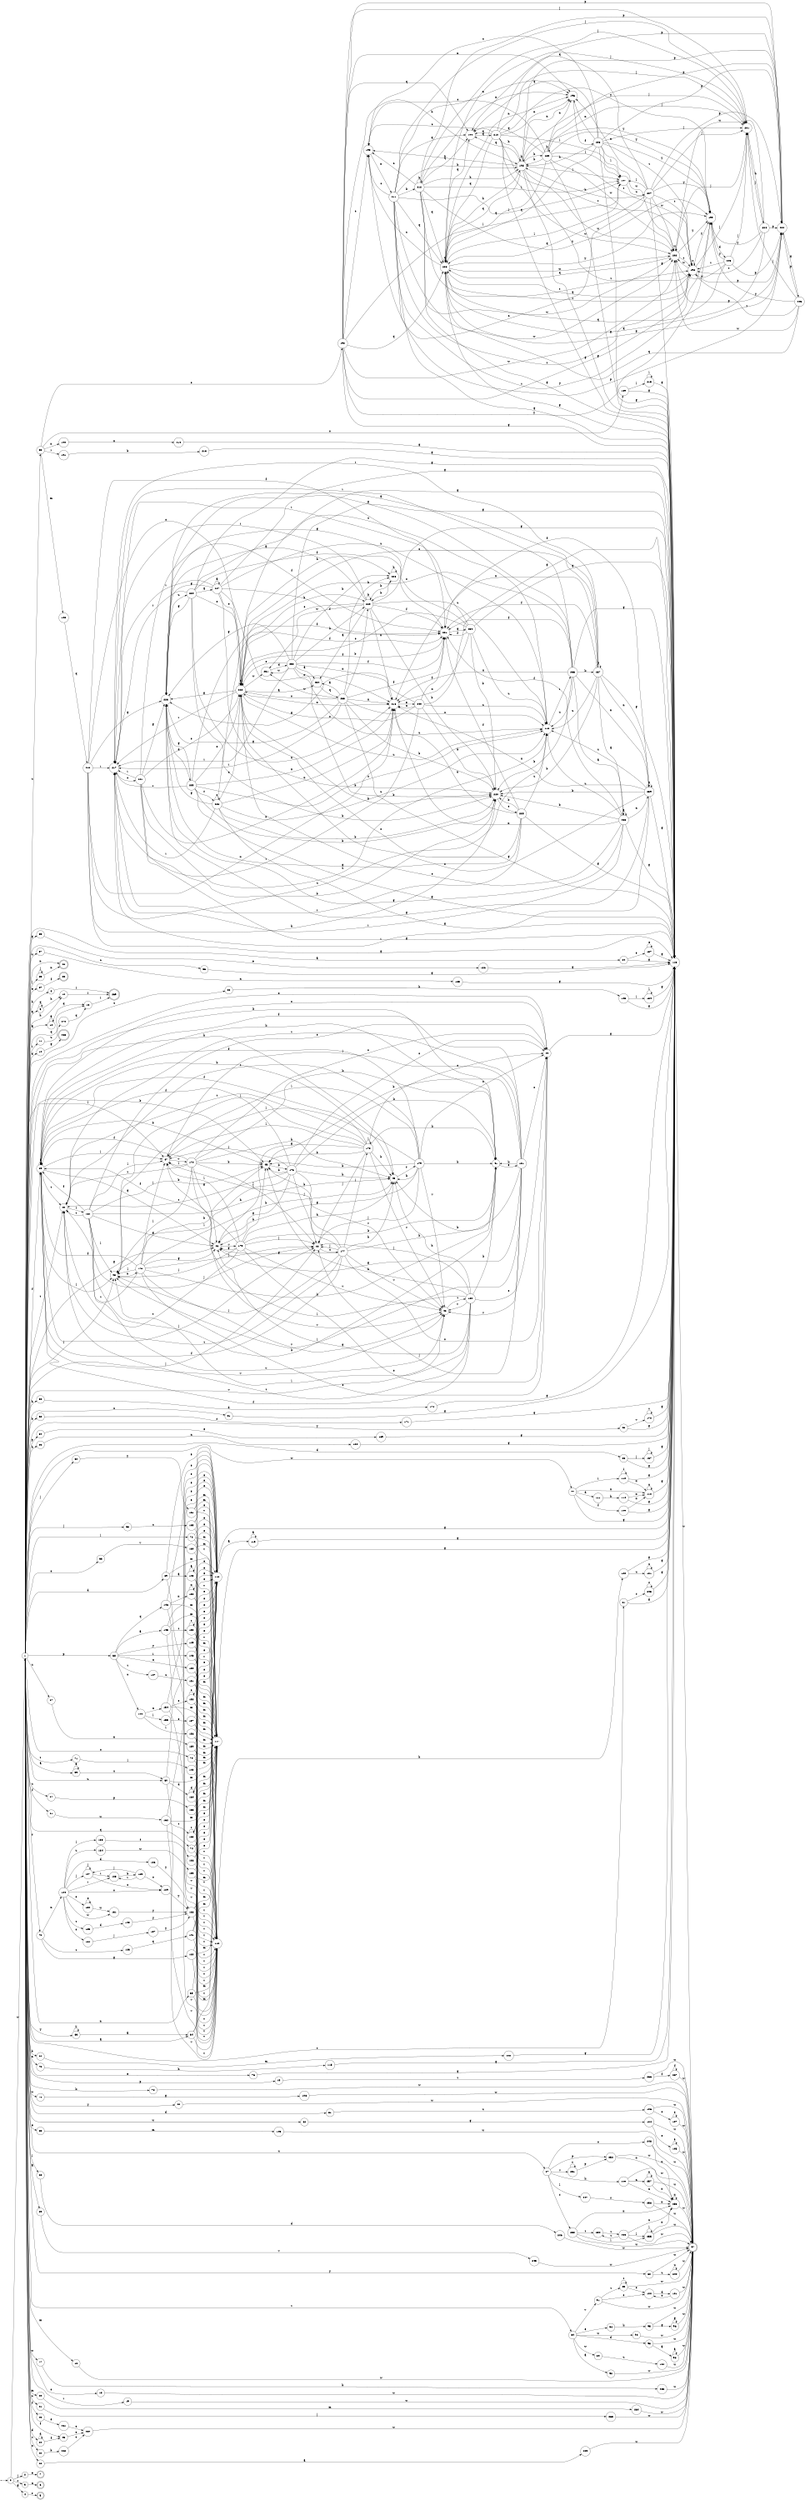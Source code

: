digraph finite_state_machine {
rankdir=LR;
size="20,20";
node [shape = point]; "dummy0"
node [shape = circle]; "0";
"dummy0" -> "0";
node [shape = circle]; "1";
node [shape = circle]; "2";
node [shape = circle]; "3";
node [shape = circle]; "4";
node [shape = doublecircle]; "5";node [shape = doublecircle]; "6";node [shape = doublecircle]; "7";node [shape = circle]; "8";
node [shape = circle]; "9";
node [shape = circle]; "10";
node [shape = circle]; "11";
node [shape = circle]; "12";
node [shape = circle]; "13";
node [shape = circle]; "14";
node [shape = circle]; "15";
node [shape = circle]; "16";
node [shape = circle]; "17";
node [shape = circle]; "18";
node [shape = circle]; "19";
node [shape = circle]; "20";
node [shape = circle]; "21";
node [shape = circle]; "22";
node [shape = circle]; "23";
node [shape = circle]; "24";
node [shape = circle]; "25";
node [shape = circle]; "26";
node [shape = circle]; "27";
node [shape = circle]; "28";
node [shape = circle]; "29";
node [shape = circle]; "30";
node [shape = circle]; "31";
node [shape = circle]; "32";
node [shape = circle]; "33";
node [shape = circle]; "34";
node [shape = circle]; "35";
node [shape = circle]; "36";
node [shape = circle]; "37";
node [shape = circle]; "38";
node [shape = circle]; "39";
node [shape = circle]; "40";
node [shape = circle]; "41";
node [shape = circle]; "42";
node [shape = circle]; "43";
node [shape = circle]; "44";
node [shape = circle]; "45";
node [shape = circle]; "46";
node [shape = circle]; "47";
node [shape = circle]; "48";
node [shape = circle]; "49";
node [shape = circle]; "50";
node [shape = circle]; "51";
node [shape = circle]; "52";
node [shape = circle]; "53";
node [shape = circle]; "54";
node [shape = circle]; "55";
node [shape = circle]; "56";
node [shape = circle]; "57";
node [shape = circle]; "58";
node [shape = circle]; "59";
node [shape = circle]; "60";
node [shape = circle]; "61";
node [shape = circle]; "62";
node [shape = circle]; "63";
node [shape = circle]; "64";
node [shape = circle]; "65";
node [shape = circle]; "66";
node [shape = circle]; "67";
node [shape = circle]; "68";
node [shape = circle]; "69";
node [shape = circle]; "70";
node [shape = circle]; "71";
node [shape = circle]; "72";
node [shape = circle]; "73";
node [shape = circle]; "74";
node [shape = circle]; "75";
node [shape = circle]; "76";
node [shape = circle]; "77";
node [shape = circle]; "78";
node [shape = circle]; "79";
node [shape = circle]; "80";
node [shape = circle]; "81";
node [shape = circle]; "82";
node [shape = circle]; "83";
node [shape = circle]; "84";
node [shape = circle]; "85";
node [shape = doublecircle]; "86";node [shape = circle]; "87";
node [shape = doublecircle]; "88";node [shape = circle]; "89";
node [shape = circle]; "90";
node [shape = circle]; "91";
node [shape = circle]; "92";
node [shape = circle]; "93";
node [shape = circle]; "94";
node [shape = circle]; "95";
node [shape = circle]; "96";
node [shape = doublecircle]; "97";node [shape = circle]; "98";
node [shape = circle]; "99";
node [shape = circle]; "100";
node [shape = circle]; "101";
node [shape = circle]; "102";
node [shape = circle]; "103";
node [shape = circle]; "104";
node [shape = circle]; "105";
node [shape = circle]; "106";
node [shape = circle]; "107";
node [shape = circle]; "108";
node [shape = circle]; "109";
node [shape = circle]; "110";
node [shape = circle]; "111";
node [shape = circle]; "112";
node [shape = circle]; "113";
node [shape = circle]; "114";
node [shape = circle]; "115";
node [shape = circle]; "116";
node [shape = circle]; "117";
node [shape = circle]; "118";
node [shape = circle]; "119";
node [shape = circle]; "120";
node [shape = circle]; "121";
node [shape = circle]; "122";
node [shape = circle]; "123";
node [shape = circle]; "124";
node [shape = circle]; "125";
node [shape = circle]; "126";
node [shape = circle]; "127";
node [shape = circle]; "128";
node [shape = circle]; "129";
node [shape = circle]; "130";
node [shape = circle]; "131";
node [shape = circle]; "132";
node [shape = circle]; "133";
node [shape = circle]; "134";
node [shape = circle]; "135";
node [shape = circle]; "136";
node [shape = circle]; "137";
node [shape = circle]; "138";
node [shape = circle]; "139";
node [shape = circle]; "140";
node [shape = circle]; "141";
node [shape = circle]; "142";
node [shape = circle]; "143";
node [shape = circle]; "144";
node [shape = circle]; "145";
node [shape = circle]; "146";
node [shape = circle]; "147";
node [shape = circle]; "148";
node [shape = circle]; "149";
node [shape = circle]; "150";
node [shape = circle]; "151";
node [shape = circle]; "152";
node [shape = circle]; "153";
node [shape = circle]; "154";
node [shape = circle]; "155";
node [shape = circle]; "156";
node [shape = circle]; "157";
node [shape = circle]; "158";
node [shape = circle]; "159";
node [shape = circle]; "160";
node [shape = circle]; "161";
node [shape = circle]; "162";
node [shape = circle]; "163";
node [shape = circle]; "164";
node [shape = circle]; "165";
node [shape = circle]; "166";
node [shape = circle]; "167";
node [shape = circle]; "168";
node [shape = circle]; "169";
node [shape = circle]; "170";
node [shape = circle]; "171";
node [shape = circle]; "172";
node [shape = circle]; "173";
node [shape = circle]; "174";
node [shape = circle]; "175";
node [shape = circle]; "176";
node [shape = circle]; "177";
node [shape = circle]; "178";
node [shape = circle]; "179";
node [shape = circle]; "180";
node [shape = circle]; "181";
node [shape = circle]; "182";
node [shape = circle]; "183";
node [shape = circle]; "184";
node [shape = circle]; "185";
node [shape = circle]; "186";
node [shape = circle]; "187";
node [shape = circle]; "188";
node [shape = circle]; "189";
node [shape = circle]; "190";
node [shape = circle]; "191";
node [shape = circle]; "192";
node [shape = circle]; "193";
node [shape = circle]; "194";
node [shape = circle]; "195";
node [shape = circle]; "196";
node [shape = circle]; "197";
node [shape = circle]; "198";
node [shape = circle]; "199";
node [shape = circle]; "200";
node [shape = circle]; "201";
node [shape = circle]; "202";
node [shape = circle]; "203";
node [shape = circle]; "204";
node [shape = circle]; "205";
node [shape = circle]; "206";
node [shape = circle]; "207";
node [shape = circle]; "208";
node [shape = circle]; "209";
node [shape = circle]; "210";
node [shape = circle]; "211";
node [shape = circle]; "212";
node [shape = circle]; "213";
node [shape = circle]; "214";
node [shape = circle]; "215";
node [shape = circle]; "216";
node [shape = circle]; "217";
node [shape = circle]; "218";
node [shape = circle]; "219";
node [shape = circle]; "220";
node [shape = circle]; "221";
node [shape = circle]; "222";
node [shape = circle]; "223";
node [shape = circle]; "224";
node [shape = circle]; "225";
node [shape = circle]; "226";
node [shape = circle]; "227";
node [shape = circle]; "228";
node [shape = circle]; "229";
node [shape = circle]; "230";
node [shape = circle]; "231";
node [shape = circle]; "232";
node [shape = circle]; "233";
node [shape = circle]; "234";
node [shape = circle]; "235";
node [shape = circle]; "236";
node [shape = circle]; "237";
node [shape = circle]; "238";
node [shape = circle]; "239";
node [shape = circle]; "240";
node [shape = circle]; "241";
node [shape = circle]; "242";
node [shape = circle]; "243";
node [shape = circle]; "244";
node [shape = circle]; "245";
node [shape = circle]; "246";
node [shape = circle]; "247";
node [shape = circle]; "248";
node [shape = circle]; "249";
node [shape = circle]; "250";
node [shape = circle]; "251";
node [shape = circle]; "252";
node [shape = circle]; "253";
node [shape = circle]; "254";
node [shape = circle]; "255";
node [shape = circle]; "256";
node [shape = circle]; "257";
node [shape = circle]; "258";
node [shape = circle]; "259";
node [shape = circle]; "260";
node [shape = circle]; "261";
node [shape = circle]; "262";
node [shape = circle]; "263";
node [shape = circle]; "264";
node [shape = circle]; "265";
node [shape = circle]; "266";
node [shape = circle]; "267";
node [shape = doublecircle]; "268";node [shape = doublecircle]; "269";node [shape = circle]; "270";
"0" -> "1" [label = "w"];
 "0" -> "2" [label = "j"];
 "0" -> "3" [label = "t"];
 "0" -> "4" [label = "g"];
 "4" -> "5" [label = "s"];
 "3" -> "6" [label = "x"];
 "2" -> "7" [label = "e"];
 "1" -> "50" [label = "h"];
 "1" -> "55" [label = "h"];
 "1" -> "8" [label = "h"];
 "1" -> "10" [label = "h"];
 "1" -> "43" [label = "h"];
 "1" -> "9" [label = "q"];
 "1" -> "74" [label = "q"];
 "1" -> "13" [label = "q"];
 "1" -> "11" [label = "i"];
 "1" -> "64" [label = "a"];
 "1" -> "34" [label = "a"];
 "1" -> "59" [label = "a"];
 "1" -> "12" [label = "a"];
 "1" -> "29" [label = "a"];
 "1" -> "81" [label = "d"];
 "1" -> "69" [label = "d"];
 "1" -> "24" [label = "d"];
 "1" -> "56" [label = "d"];
 "1" -> "14" [label = "d"];
 "1" -> "68" [label = "p"];
 "1" -> "54" [label = "p"];
 "1" -> "15" [label = "p"];
 "1" -> "16" [label = "m"];
 "1" -> "20" [label = "m"];
 "1" -> "17" [label = "w"];
 "1" -> "82" [label = "w"];
 "1" -> "37" [label = "w"];
 "1" -> "77" [label = "w"];
 "1" -> "79" [label = "w"];
 "1" -> "49" [label = "o"];
 "1" -> "66" [label = "o"];
 "1" -> "18" [label = "o"];
 "1" -> "70" [label = "o"];
 "1" -> "26" [label = "o"];
 "1" -> "19" [label = "r"];
 "1" -> "33" [label = "u"];
 "1" -> "67" [label = "u"];
 "1" -> "51" [label = "u"];
 "1" -> "21" [label = "u"];
 "1" -> "57" [label = "u"];
 "1" -> "27" [label = "u"];
 "1" -> "60" [label = "u"];
 "1" -> "84" [label = "t"];
 "1" -> "22" [label = "t"];
 "1" -> "71" [label = "t"];
 "1" -> "40" [label = "t"];
 "1" -> "31" [label = "t"];
 "1" -> "25" [label = "f"];
 "1" -> "61" [label = "f"];
 "1" -> "39" [label = "f"];
 "1" -> "23" [label = "f"];
 "1" -> "48" [label = "l"];
 "1" -> "72" [label = "l"];
 "1" -> "28" [label = "l"];
 "1" -> "47" [label = "l"];
 "1" -> "80" [label = "y"];
 "1" -> "53" [label = "y"];
 "1" -> "30" [label = "y"];
 "1" -> "63" [label = "y"];
 "1" -> "32" [label = "b"];
 "1" -> "52" [label = "b"];
 "1" -> "45" [label = "b"];
 "1" -> "35" [label = "g"];
 "1" -> "46" [label = "g"];
 "1" -> "36" [label = "c"];
 "1" -> "38" [label = "c"];
 "1" -> "41" [label = "k"];
 "1" -> "78" [label = "k"];
 "1" -> "42" [label = "v"];
 "1" -> "58" [label = "j"];
 "1" -> "44" [label = "j"];
 "1" -> "85" [label = "j"];
 "1" -> "62" [label = "j"];
 "1" -> "65" [label = "n"];
 "1" -> "75" [label = "n"];
 "1" -> "86" [label = "n"];
 "1" -> "73" [label = "s"];
 "1" -> "83" [label = "e"];
 "1" -> "76" [label = "e"];
 "1" -> "87" [label = "e"];
 "87" -> "88" [label = "f"];
 "85" -> "85" [label = "j"];
 "85" -> "86" [label = "n"];
 "84" -> "89" [label = "w"];
 "84" -> "92" [label = "w"];
 "84" -> "90" [label = "a"];
 "84" -> "91" [label = "v"];
 "84" -> "93" [label = "d"];
 "84" -> "94" [label = "e"];
 "94" -> "95" [label = "k"];
 "95" -> "96" [label = "g"];
 "95" -> "97" [label = "w"];
 "96" -> "96" [label = "g"];
 "96" -> "97" [label = "w"];
 "93" -> "98" [label = "a"];
 "93" -> "97" [label = "w"];
 "98" -> "98" [label = "a"];
 "98" -> "97" [label = "w"];
 "92" -> "97" [label = "w"];
 "91" -> "99" [label = "t"];
 "91" -> "100" [label = "o"];
 "91" -> "97" [label = "w"];
 "100" -> "101" [label = "d"];
 "101" -> "100" [label = "o"];
 "101" -> "97" [label = "w"];
 "99" -> "99" [label = "t"];
 "99" -> "100" [label = "o"];
 "99" -> "97" [label = "w"];
 "90" -> "97" [label = "w"];
 "89" -> "102" [label = "u"];
 "102" -> "97" [label = "w"];
 "83" -> "103" [label = "m"];
 "103" -> "97" [label = "w"];
 "82" -> "104" [label = "g"];
 "104" -> "105" [label = "e"];
 "104" -> "97" [label = "w"];
 "105" -> "105" [label = "e"];
 "105" -> "97" [label = "w"];
 "81" -> "106" [label = "u"];
 "106" -> "107" [label = "o"];
 "106" -> "97" [label = "w"];
 "107" -> "107" [label = "o"];
 "107" -> "97" [label = "w"];
 "80" -> "97" [label = "w"];
 "79" -> "108" [label = "g"];
 "108" -> "97" [label = "w"];
 "78" -> "97" [label = "w"];
 "77" -> "109" [label = "f"];
 "77" -> "110" [label = "i"];
 "77" -> "111" [label = "d"];
 "77" -> "112" [label = "x"];
 "77" -> "113" [label = "g"];
 "113" -> "97" [label = "w"];
 "112" -> "112" [label = "x"];
 "112" -> "113" [label = "g"];
 "111" -> "114" [label = "h"];
 "114" -> "112" [label = "x"];
 "114" -> "113" [label = "g"];
 "110" -> "110" [label = "i"];
 "110" -> "112" [label = "x"];
 "110" -> "113" [label = "g"];
 "109" -> "112" [label = "x"];
 "109" -> "113" [label = "g"];
 "76" -> "113" [label = "g"];
 "75" -> "115" [label = "h"];
 "115" -> "113" [label = "g"];
 "74" -> "116" [label = "v"];
 "74" -> "117" [label = "m"];
 "74" -> "118" [label = "e"];
 "118" -> "119" [label = "a"];
 "118" -> "113" [label = "g"];
 "119" -> "119" [label = "a"];
 "119" -> "113" [label = "g"];
 "117" -> "113" [label = "g"];
 "116" -> "120" [label = "h"];
 "120" -> "121" [label = "u"];
 "120" -> "113" [label = "g"];
 "121" -> "121" [label = "u"];
 "121" -> "113" [label = "g"];
 "73" -> "122" [label = "g"];
 "73" -> "123" [label = "t"];
 "73" -> "124" [label = "n"];
 "124" -> "125" [label = "t"];
 "124" -> "126" [label = "d"];
 "124" -> "127" [label = "j"];
 "124" -> "128" [label = "r"];
 "124" -> "129" [label = "o"];
 "124" -> "130" [label = "o"];
 "124" -> "132" [label = "o"];
 "124" -> "131" [label = "w"];
 "124" -> "133" [label = "l"];
 "124" -> "134" [label = "u"];
 "134" -> "135" [label = "w"];
 "135" -> "116" [label = "v"];
 "135" -> "117" [label = "m"];
 "135" -> "118" [label = "e"];
 "133" -> "136" [label = "s"];
 "136" -> "116" [label = "v"];
 "136" -> "117" [label = "m"];
 "136" -> "118" [label = "e"];
 "132" -> "137" [label = "j"];
 "137" -> "138" [label = "y"];
 "138" -> "116" [label = "v"];
 "138" -> "117" [label = "m"];
 "138" -> "118" [label = "e"];
 "131" -> "138" [label = "y"];
 "130" -> "130" [label = "o"];
 "130" -> "131" [label = "w"];
 "129" -> "138" [label = "y"];
 "128" -> "139" [label = "b"];
 "139" -> "128" [label = "r"];
 "139" -> "127" [label = "j"];
 "139" -> "129" [label = "o"];
 "127" -> "127" [label = "j"];
 "127" -> "128" [label = "r"];
 "127" -> "129" [label = "o"];
 "126" -> "138" [label = "y"];
 "125" -> "140" [label = "d"];
 "140" -> "138" [label = "y"];
 "123" -> "141" [label = "q"];
 "141" -> "116" [label = "v"];
 "141" -> "117" [label = "m"];
 "141" -> "118" [label = "e"];
 "122" -> "116" [label = "v"];
 "122" -> "117" [label = "m"];
 "122" -> "118" [label = "e"];
 "72" -> "116" [label = "v"];
 "72" -> "117" [label = "m"];
 "72" -> "118" [label = "e"];
 "71" -> "142" [label = "l"];
 "142" -> "116" [label = "v"];
 "142" -> "117" [label = "m"];
 "142" -> "118" [label = "e"];
 "70" -> "116" [label = "v"];
 "70" -> "117" [label = "m"];
 "70" -> "118" [label = "e"];
 "69" -> "143" [label = "a"];
 "69" -> "116" [label = "v"];
 "69" -> "117" [label = "m"];
 "69" -> "118" [label = "e"];
 "143" -> "143" [label = "a"];
 "143" -> "116" [label = "v"];
 "143" -> "117" [label = "m"];
 "143" -> "118" [label = "e"];
 "68" -> "144" [label = "c"];
 "68" -> "145" [label = "a"];
 "68" -> "146" [label = "q"];
 "68" -> "147" [label = "t"];
 "68" -> "148" [label = "i"];
 "68" -> "149" [label = "y"];
 "68" -> "150" [label = "x"];
 "150" -> "116" [label = "v"];
 "150" -> "117" [label = "m"];
 "150" -> "118" [label = "e"];
 "149" -> "116" [label = "v"];
 "149" -> "117" [label = "m"];
 "149" -> "118" [label = "e"];
 "148" -> "116" [label = "v"];
 "148" -> "117" [label = "m"];
 "148" -> "118" [label = "e"];
 "147" -> "151" [label = "c"];
 "151" -> "116" [label = "v"];
 "151" -> "117" [label = "m"];
 "151" -> "118" [label = "e"];
 "146" -> "152" [label = "x"];
 "146" -> "116" [label = "v"];
 "146" -> "117" [label = "m"];
 "146" -> "118" [label = "e"];
 "152" -> "152" [label = "x"];
 "152" -> "116" [label = "v"];
 "152" -> "117" [label = "m"];
 "152" -> "118" [label = "e"];
 "145" -> "153" [label = "t"];
 "145" -> "116" [label = "v"];
 "145" -> "117" [label = "m"];
 "145" -> "118" [label = "e"];
 "153" -> "153" [label = "t"];
 "153" -> "116" [label = "v"];
 "153" -> "117" [label = "m"];
 "153" -> "118" [label = "e"];
 "144" -> "154" [label = "x"];
 "144" -> "155" [label = "l"];
 "144" -> "156" [label = "i"];
 "156" -> "116" [label = "v"];
 "156" -> "117" [label = "m"];
 "156" -> "118" [label = "e"];
 "155" -> "157" [label = "o"];
 "157" -> "116" [label = "v"];
 "157" -> "117" [label = "m"];
 "157" -> "118" [label = "e"];
 "154" -> "158" [label = "o"];
 "154" -> "116" [label = "v"];
 "154" -> "117" [label = "m"];
 "154" -> "118" [label = "e"];
 "158" -> "158" [label = "o"];
 "158" -> "116" [label = "v"];
 "158" -> "117" [label = "m"];
 "158" -> "118" [label = "e"];
 "67" -> "159" [label = "n"];
 "159" -> "116" [label = "v"];
 "159" -> "117" [label = "m"];
 "159" -> "118" [label = "e"];
 "66" -> "160" [label = "v"];
 "160" -> "116" [label = "v"];
 "160" -> "117" [label = "m"];
 "160" -> "118" [label = "e"];
 "65" -> "116" [label = "v"];
 "65" -> "117" [label = "m"];
 "65" -> "118" [label = "e"];
 "64" -> "116" [label = "v"];
 "64" -> "117" [label = "m"];
 "64" -> "118" [label = "e"];
 "63" -> "63" [label = "y"];
 "63" -> "64" [label = "a"];
 "62" -> "161" [label = "y"];
 "161" -> "116" [label = "v"];
 "161" -> "117" [label = "m"];
 "161" -> "118" [label = "e"];
 "61" -> "162" [label = "w"];
 "162" -> "163" [label = "t"];
 "162" -> "116" [label = "v"];
 "162" -> "117" [label = "m"];
 "162" -> "118" [label = "e"];
 "163" -> "163" [label = "t"];
 "163" -> "116" [label = "v"];
 "163" -> "117" [label = "m"];
 "163" -> "118" [label = "e"];
 "60" -> "164" [label = "d"];
 "60" -> "116" [label = "v"];
 "60" -> "117" [label = "m"];
 "60" -> "118" [label = "e"];
 "164" -> "164" [label = "d"];
 "164" -> "116" [label = "v"];
 "164" -> "117" [label = "m"];
 "164" -> "118" [label = "e"];
 "59" -> "59" [label = "a"];
 "59" -> "60" [label = "u"];
 "58" -> "165" [label = "c"];
 "165" -> "116" [label = "v"];
 "165" -> "117" [label = "m"];
 "165" -> "118" [label = "e"];
 "57" -> "166" [label = "p"];
 "166" -> "116" [label = "v"];
 "166" -> "117" [label = "m"];
 "166" -> "118" [label = "e"];
 "56" -> "167" [label = "j"];
 "56" -> "113" [label = "g"];
 "167" -> "167" [label = "j"];
 "167" -> "113" [label = "g"];
 "55" -> "168" [label = "n"];
 "168" -> "113" [label = "g"];
 "54" -> "169" [label = "e"];
 "169" -> "113" [label = "g"];
 "53" -> "170" [label = "v"];
 "53" -> "113" [label = "g"];
 "170" -> "170" [label = "v"];
 "170" -> "113" [label = "g"];
 "52" -> "171" [label = "s"];
 "171" -> "113" [label = "g"];
 "51" -> "113" [label = "g"];
 "50" -> "172" [label = "d"];
 "172" -> "113" [label = "g"];
 "49" -> "113" [label = "g"];
 "48" -> "173" [label = "x"];
 "173" -> "48" [label = "l"];
 "173" -> "47" [label = "l"];
 "173" -> "39" [label = "f"];
 "173" -> "40" [label = "t"];
 "173" -> "41" [label = "k"];
 "173" -> "42" [label = "v"];
 "173" -> "43" [label = "h"];
 "173" -> "44" [label = "j"];
 "173" -> "45" [label = "b"];
 "173" -> "46" [label = "g"];
 "173" -> "49" [label = "o"];
 "47" -> "174" [label = "v"];
 "174" -> "48" [label = "l"];
 "174" -> "47" [label = "l"];
 "174" -> "39" [label = "f"];
 "174" -> "40" [label = "t"];
 "174" -> "41" [label = "k"];
 "174" -> "42" [label = "v"];
 "174" -> "43" [label = "h"];
 "174" -> "44" [label = "j"];
 "174" -> "45" [label = "b"];
 "174" -> "46" [label = "g"];
 "174" -> "49" [label = "o"];
 "46" -> "175" [label = "v"];
 "175" -> "46" [label = "g"];
 "175" -> "39" [label = "f"];
 "175" -> "40" [label = "t"];
 "175" -> "41" [label = "k"];
 "175" -> "42" [label = "v"];
 "175" -> "43" [label = "h"];
 "175" -> "44" [label = "j"];
 "175" -> "45" [label = "b"];
 "175" -> "48" [label = "l"];
 "175" -> "47" [label = "l"];
 "175" -> "49" [label = "o"];
 "45" -> "176" [label = "b"];
 "176" -> "45" [label = "b"];
 "176" -> "39" [label = "f"];
 "176" -> "40" [label = "t"];
 "176" -> "41" [label = "k"];
 "176" -> "42" [label = "v"];
 "176" -> "43" [label = "h"];
 "176" -> "44" [label = "j"];
 "176" -> "46" [label = "g"];
 "176" -> "48" [label = "l"];
 "176" -> "47" [label = "l"];
 "176" -> "49" [label = "o"];
 "44" -> "177" [label = "u"];
 "177" -> "44" [label = "j"];
 "177" -> "48" [label = "l"];
 "177" -> "178" [label = "l"];
 "177" -> "47" [label = "l"];
 "177" -> "39" [label = "f"];
 "177" -> "40" [label = "t"];
 "177" -> "41" [label = "k"];
 "177" -> "42" [label = "v"];
 "177" -> "43" [label = "h"];
 "177" -> "45" [label = "b"];
 "177" -> "46" [label = "g"];
 "177" -> "49" [label = "o"];
 "178" -> "48" [label = "l"];
 "178" -> "178" [label = "l"];
 "178" -> "47" [label = "l"];
 "178" -> "44" [label = "j"];
 "178" -> "39" [label = "f"];
 "178" -> "40" [label = "t"];
 "178" -> "41" [label = "k"];
 "178" -> "42" [label = "v"];
 "178" -> "43" [label = "h"];
 "178" -> "45" [label = "b"];
 "178" -> "46" [label = "g"];
 "178" -> "49" [label = "o"];
 "43" -> "179" [label = "s"];
 "179" -> "43" [label = "h"];
 "179" -> "39" [label = "f"];
 "179" -> "40" [label = "t"];
 "179" -> "41" [label = "k"];
 "179" -> "42" [label = "v"];
 "179" -> "44" [label = "j"];
 "179" -> "45" [label = "b"];
 "179" -> "46" [label = "g"];
 "179" -> "48" [label = "l"];
 "179" -> "47" [label = "l"];
 "179" -> "49" [label = "o"];
 "42" -> "180" [label = "t"];
 "180" -> "42" [label = "v"];
 "180" -> "39" [label = "f"];
 "180" -> "40" [label = "t"];
 "180" -> "41" [label = "k"];
 "180" -> "43" [label = "h"];
 "180" -> "44" [label = "j"];
 "180" -> "45" [label = "b"];
 "180" -> "46" [label = "g"];
 "180" -> "48" [label = "l"];
 "180" -> "47" [label = "l"];
 "180" -> "49" [label = "o"];
 "41" -> "181" [label = "e"];
 "181" -> "41" [label = "k"];
 "181" -> "39" [label = "f"];
 "181" -> "40" [label = "t"];
 "181" -> "42" [label = "v"];
 "181" -> "43" [label = "h"];
 "181" -> "44" [label = "j"];
 "181" -> "45" [label = "b"];
 "181" -> "46" [label = "g"];
 "181" -> "48" [label = "l"];
 "181" -> "47" [label = "l"];
 "181" -> "49" [label = "o"];
 "40" -> "182" [label = "i"];
 "182" -> "40" [label = "t"];
 "182" -> "39" [label = "f"];
 "182" -> "41" [label = "k"];
 "182" -> "42" [label = "v"];
 "182" -> "43" [label = "h"];
 "182" -> "44" [label = "j"];
 "182" -> "45" [label = "b"];
 "182" -> "46" [label = "g"];
 "182" -> "48" [label = "l"];
 "182" -> "47" [label = "l"];
 "182" -> "49" [label = "o"];
 "39" -> "39" [label = "f"];
 "39" -> "40" [label = "t"];
 "39" -> "41" [label = "k"];
 "39" -> "42" [label = "v"];
 "39" -> "43" [label = "h"];
 "39" -> "44" [label = "j"];
 "39" -> "45" [label = "b"];
 "39" -> "46" [label = "g"];
 "39" -> "48" [label = "l"];
 "39" -> "47" [label = "l"];
 "39" -> "49" [label = "o"];
 "38" -> "183" [label = "h"];
 "183" -> "184" [label = "l"];
 "183" -> "113" [label = "g"];
 "184" -> "184" [label = "l"];
 "184" -> "113" [label = "g"];
 "37" -> "185" [label = "n"];
 "185" -> "113" [label = "g"];
 "36" -> "113" [label = "g"];
 "35" -> "186" [label = "e"];
 "186" -> "113" [label = "g"];
 "34" -> "187" [label = "e"];
 "34" -> "113" [label = "g"];
 "187" -> "187" [label = "e"];
 "187" -> "113" [label = "g"];
 "33" -> "188" [label = "m"];
 "33" -> "192" [label = "o"];
 "33" -> "189" [label = "o"];
 "33" -> "190" [label = "x"];
 "33" -> "191" [label = "r"];
 "192" -> "193" [label = "c"];
 "192" -> "194" [label = "q"];
 "192" -> "203" [label = "q"];
 "192" -> "195" [label = "h"];
 "192" -> "196" [label = "n"];
 "192" -> "197" [label = "l"];
 "192" -> "198" [label = "t"];
 "192" -> "199" [label = "y"];
 "192" -> "200" [label = "p"];
 "192" -> "201" [label = "j"];
 "192" -> "202" [label = "w"];
 "192" -> "113" [label = "g"];
 "203" -> "194" [label = "q"];
 "203" -> "203" [label = "q"];
 "203" -> "198" [label = "t"];
 "203" -> "199" [label = "y"];
 "203" -> "200" [label = "p"];
 "203" -> "201" [label = "j"];
 "203" -> "202" [label = "w"];
 "203" -> "193" [label = "c"];
 "203" -> "195" [label = "h"];
 "203" -> "196" [label = "n"];
 "203" -> "197" [label = "l"];
 "203" -> "113" [label = "g"];
 "202" -> "202" [label = "w"];
 "202" -> "198" [label = "t"];
 "202" -> "199" [label = "y"];
 "202" -> "200" [label = "p"];
 "202" -> "201" [label = "j"];
 "202" -> "203" [label = "q"];
 "201" -> "204" [label = "h"];
 "204" -> "201" [label = "j"];
 "204" -> "198" [label = "t"];
 "204" -> "199" [label = "y"];
 "204" -> "200" [label = "p"];
 "204" -> "202" [label = "w"];
 "204" -> "203" [label = "q"];
 "200" -> "205" [label = "g"];
 "205" -> "200" [label = "p"];
 "205" -> "198" [label = "t"];
 "205" -> "199" [label = "y"];
 "205" -> "201" [label = "j"];
 "205" -> "202" [label = "w"];
 "205" -> "203" [label = "q"];
 "199" -> "206" [label = "d"];
 "206" -> "199" [label = "y"];
 "206" -> "198" [label = "t"];
 "206" -> "200" [label = "p"];
 "206" -> "201" [label = "j"];
 "206" -> "202" [label = "w"];
 "206" -> "203" [label = "q"];
 "198" -> "198" [label = "t"];
 "198" -> "199" [label = "y"];
 "198" -> "200" [label = "p"];
 "198" -> "201" [label = "j"];
 "198" -> "202" [label = "w"];
 "198" -> "203" [label = "q"];
 "197" -> "207" [label = "u"];
 "207" -> "197" [label = "l"];
 "207" -> "193" [label = "c"];
 "207" -> "194" [label = "q"];
 "207" -> "203" [label = "q"];
 "207" -> "195" [label = "h"];
 "207" -> "196" [label = "n"];
 "207" -> "198" [label = "t"];
 "207" -> "199" [label = "y"];
 "207" -> "200" [label = "p"];
 "207" -> "201" [label = "j"];
 "207" -> "202" [label = "w"];
 "207" -> "113" [label = "g"];
 "196" -> "208" [label = "f"];
 "208" -> "196" [label = "n"];
 "208" -> "193" [label = "c"];
 "208" -> "194" [label = "q"];
 "208" -> "203" [label = "q"];
 "208" -> "195" [label = "h"];
 "208" -> "197" [label = "l"];
 "208" -> "198" [label = "t"];
 "208" -> "199" [label = "y"];
 "208" -> "200" [label = "p"];
 "208" -> "201" [label = "j"];
 "208" -> "202" [label = "w"];
 "208" -> "113" [label = "g"];
 "195" -> "209" [label = "h"];
 "195" -> "195" [label = "h"];
 "195" -> "193" [label = "c"];
 "195" -> "194" [label = "q"];
 "195" -> "203" [label = "q"];
 "195" -> "196" [label = "n"];
 "195" -> "197" [label = "l"];
 "195" -> "198" [label = "t"];
 "195" -> "199" [label = "y"];
 "195" -> "200" [label = "p"];
 "195" -> "201" [label = "j"];
 "195" -> "202" [label = "w"];
 "195" -> "113" [label = "g"];
 "209" -> "209" [label = "h"];
 "209" -> "195" [label = "h"];
 "209" -> "193" [label = "c"];
 "209" -> "194" [label = "q"];
 "209" -> "203" [label = "q"];
 "209" -> "196" [label = "n"];
 "209" -> "197" [label = "l"];
 "209" -> "198" [label = "t"];
 "209" -> "199" [label = "y"];
 "209" -> "200" [label = "p"];
 "209" -> "201" [label = "j"];
 "209" -> "202" [label = "w"];
 "209" -> "113" [label = "g"];
 "194" -> "210" [label = "q"];
 "210" -> "194" [label = "q"];
 "210" -> "203" [label = "q"];
 "210" -> "193" [label = "c"];
 "210" -> "195" [label = "h"];
 "210" -> "196" [label = "n"];
 "210" -> "197" [label = "l"];
 "210" -> "198" [label = "t"];
 "210" -> "199" [label = "y"];
 "210" -> "200" [label = "p"];
 "210" -> "201" [label = "j"];
 "210" -> "202" [label = "w"];
 "210" -> "113" [label = "g"];
 "193" -> "211" [label = "n"];
 "211" -> "193" [label = "c"];
 "211" -> "212" [label = "b"];
 "211" -> "194" [label = "q"];
 "211" -> "203" [label = "q"];
 "211" -> "195" [label = "h"];
 "211" -> "196" [label = "n"];
 "211" -> "197" [label = "l"];
 "211" -> "198" [label = "t"];
 "211" -> "199" [label = "y"];
 "211" -> "200" [label = "p"];
 "211" -> "201" [label = "j"];
 "211" -> "202" [label = "w"];
 "211" -> "113" [label = "g"];
 "212" -> "212" [label = "b"];
 "212" -> "193" [label = "c"];
 "212" -> "194" [label = "q"];
 "212" -> "203" [label = "q"];
 "212" -> "195" [label = "h"];
 "212" -> "196" [label = "n"];
 "212" -> "197" [label = "l"];
 "212" -> "198" [label = "t"];
 "212" -> "199" [label = "y"];
 "212" -> "200" [label = "p"];
 "212" -> "201" [label = "j"];
 "212" -> "202" [label = "w"];
 "212" -> "113" [label = "g"];
 "191" -> "213" [label = "b"];
 "213" -> "113" [label = "g"];
 "190" -> "214" [label = "x"];
 "214" -> "113" [label = "g"];
 "189" -> "215" [label = "l"];
 "189" -> "113" [label = "g"];
 "215" -> "215" [label = "l"];
 "215" -> "113" [label = "g"];
 "188" -> "216" [label = "q"];
 "216" -> "217" [label = "r"];
 "216" -> "218" [label = "x"];
 "216" -> "219" [label = "u"];
 "216" -> "220" [label = "b"];
 "216" -> "221" [label = "f"];
 "216" -> "222" [label = "o"];
 "216" -> "113" [label = "g"];
 "216" -> "223" [label = "g"];
 "223" -> "224" [label = "u"];
 "223" -> "225" [label = "d"];
 "225" -> "226" [label = "s"];
 "225" -> "113" [label = "g"];
 "225" -> "223" [label = "g"];
 "225" -> "217" [label = "r"];
 "225" -> "218" [label = "x"];
 "225" -> "219" [label = "u"];
 "225" -> "220" [label = "b"];
 "225" -> "221" [label = "f"];
 "225" -> "222" [label = "o"];
 "226" -> "226" [label = "s"];
 "226" -> "113" [label = "g"];
 "226" -> "223" [label = "g"];
 "226" -> "217" [label = "r"];
 "226" -> "218" [label = "x"];
 "226" -> "219" [label = "u"];
 "226" -> "220" [label = "b"];
 "226" -> "221" [label = "f"];
 "226" -> "222" [label = "o"];
 "224" -> "227" [label = "a"];
 "224" -> "113" [label = "g"];
 "224" -> "223" [label = "g"];
 "224" -> "217" [label = "r"];
 "224" -> "218" [label = "x"];
 "224" -> "219" [label = "u"];
 "224" -> "220" [label = "b"];
 "224" -> "221" [label = "f"];
 "224" -> "222" [label = "o"];
 "227" -> "227" [label = "a"];
 "227" -> "113" [label = "g"];
 "227" -> "223" [label = "g"];
 "227" -> "217" [label = "r"];
 "227" -> "218" [label = "x"];
 "227" -> "219" [label = "u"];
 "227" -> "220" [label = "b"];
 "227" -> "221" [label = "f"];
 "227" -> "222" [label = "o"];
 "222" -> "222" [label = "o"];
 "222" -> "228" [label = "h"];
 "222" -> "220" [label = "b"];
 "222" -> "229" [label = "b"];
 "222" -> "230" [label = "a"];
 "222" -> "231" [label = "w"];
 "222" -> "217" [label = "r"];
 "222" -> "218" [label = "x"];
 "222" -> "219" [label = "u"];
 "222" -> "221" [label = "f"];
 "222" -> "113" [label = "g"];
 "222" -> "223" [label = "g"];
 "231" -> "232" [label = "d"];
 "232" -> "231" [label = "w"];
 "232" -> "228" [label = "h"];
 "232" -> "220" [label = "b"];
 "232" -> "229" [label = "b"];
 "232" -> "230" [label = "a"];
 "232" -> "222" [label = "o"];
 "232" -> "217" [label = "r"];
 "232" -> "218" [label = "x"];
 "232" -> "219" [label = "u"];
 "232" -> "221" [label = "f"];
 "232" -> "113" [label = "g"];
 "232" -> "223" [label = "g"];
 "230" -> "233" [label = "q"];
 "233" -> "230" [label = "a"];
 "233" -> "228" [label = "h"];
 "233" -> "220" [label = "b"];
 "233" -> "229" [label = "b"];
 "233" -> "231" [label = "w"];
 "233" -> "222" [label = "o"];
 "233" -> "217" [label = "r"];
 "233" -> "218" [label = "x"];
 "233" -> "219" [label = "u"];
 "233" -> "221" [label = "f"];
 "233" -> "113" [label = "g"];
 "233" -> "223" [label = "g"];
 "229" -> "220" [label = "b"];
 "229" -> "229" [label = "b"];
 "229" -> "228" [label = "h"];
 "229" -> "230" [label = "a"];
 "229" -> "231" [label = "w"];
 "229" -> "222" [label = "o"];
 "229" -> "217" [label = "r"];
 "229" -> "218" [label = "x"];
 "229" -> "219" [label = "u"];
 "229" -> "221" [label = "f"];
 "229" -> "113" [label = "g"];
 "229" -> "223" [label = "g"];
 "228" -> "228" [label = "h"];
 "228" -> "229" [label = "b"];
 "221" -> "234" [label = "g"];
 "234" -> "221" [label = "f"];
 "234" -> "217" [label = "r"];
 "234" -> "218" [label = "x"];
 "234" -> "219" [label = "u"];
 "234" -> "220" [label = "b"];
 "234" -> "222" [label = "o"];
 "234" -> "113" [label = "g"];
 "234" -> "223" [label = "g"];
 "220" -> "235" [label = "o"];
 "235" -> "220" [label = "b"];
 "235" -> "217" [label = "r"];
 "235" -> "218" [label = "x"];
 "235" -> "219" [label = "u"];
 "235" -> "221" [label = "f"];
 "235" -> "222" [label = "o"];
 "235" -> "113" [label = "g"];
 "235" -> "223" [label = "g"];
 "219" -> "236" [label = "r"];
 "236" -> "219" [label = "u"];
 "236" -> "237" [label = "k"];
 "236" -> "238" [label = "a"];
 "236" -> "239" [label = "n"];
 "236" -> "217" [label = "r"];
 "236" -> "218" [label = "x"];
 "236" -> "220" [label = "b"];
 "236" -> "221" [label = "f"];
 "236" -> "222" [label = "o"];
 "236" -> "113" [label = "g"];
 "236" -> "223" [label = "g"];
 "239" -> "239" [label = "n"];
 "239" -> "219" [label = "u"];
 "239" -> "217" [label = "r"];
 "239" -> "218" [label = "x"];
 "239" -> "220" [label = "b"];
 "239" -> "221" [label = "f"];
 "239" -> "222" [label = "o"];
 "239" -> "113" [label = "g"];
 "239" -> "223" [label = "g"];
 "238" -> "238" [label = "a"];
 "238" -> "219" [label = "u"];
 "238" -> "239" [label = "n"];
 "238" -> "217" [label = "r"];
 "238" -> "218" [label = "x"];
 "238" -> "220" [label = "b"];
 "238" -> "221" [label = "f"];
 "238" -> "222" [label = "o"];
 "238" -> "113" [label = "g"];
 "238" -> "223" [label = "g"];
 "237" -> "237" [label = "k"];
 "237" -> "219" [label = "u"];
 "237" -> "238" [label = "a"];
 "237" -> "239" [label = "n"];
 "237" -> "217" [label = "r"];
 "237" -> "218" [label = "x"];
 "237" -> "220" [label = "b"];
 "237" -> "221" [label = "f"];
 "237" -> "222" [label = "o"];
 "237" -> "113" [label = "g"];
 "237" -> "223" [label = "g"];
 "218" -> "240" [label = "e"];
 "240" -> "218" [label = "x"];
 "240" -> "217" [label = "r"];
 "240" -> "219" [label = "u"];
 "240" -> "220" [label = "b"];
 "240" -> "221" [label = "f"];
 "240" -> "222" [label = "o"];
 "240" -> "113" [label = "g"];
 "240" -> "223" [label = "g"];
 "217" -> "241" [label = "o"];
 "241" -> "217" [label = "r"];
 "241" -> "218" [label = "x"];
 "241" -> "219" [label = "u"];
 "241" -> "220" [label = "b"];
 "241" -> "221" [label = "f"];
 "241" -> "222" [label = "o"];
 "241" -> "113" [label = "g"];
 "241" -> "223" [label = "g"];
 "32" -> "242" [label = "m"];
 "242" -> "113" [label = "g"];
 "31" -> "243" [label = "s"];
 "31" -> "113" [label = "g"];
 "243" -> "243" [label = "s"];
 "243" -> "113" [label = "g"];
 "30" -> "244" [label = "u"];
 "30" -> "97" [label = "w"];
 "244" -> "244" [label = "u"];
 "244" -> "97" [label = "w"];
 "29" -> "245" [label = "v"];
 "245" -> "97" [label = "w"];
 "28" -> "246" [label = "d"];
 "246" -> "97" [label = "w"];
 "27" -> "247" [label = "l"];
 "27" -> "248" [label = "o"];
 "27" -> "249" [label = "k"];
 "27" -> "250" [label = "s"];
 "27" -> "251" [label = "v"];
 "27" -> "252" [label = "p"];
 "252" -> "253" [label = "x"];
 "252" -> "97" [label = "w"];
 "253" -> "253" [label = "x"];
 "253" -> "97" [label = "w"];
 "251" -> "251" [label = "v"];
 "251" -> "252" [label = "p"];
 "250" -> "254" [label = "t"];
 "250" -> "255" [label = "l"];
 "250" -> "253" [label = "x"];
 "250" -> "97" [label = "w"];
 "255" -> "255" [label = "l"];
 "255" -> "253" [label = "x"];
 "255" -> "97" [label = "w"];
 "254" -> "256" [label = "t"];
 "256" -> "254" [label = "t"];
 "256" -> "255" [label = "l"];
 "256" -> "253" [label = "x"];
 "256" -> "97" [label = "w"];
 "249" -> "257" [label = "n"];
 "249" -> "253" [label = "x"];
 "249" -> "97" [label = "w"];
 "257" -> "257" [label = "n"];
 "257" -> "253" [label = "x"];
 "257" -> "97" [label = "w"];
 "248" -> "253" [label = "x"];
 "248" -> "97" [label = "w"];
 "247" -> "258" [label = "s"];
 "258" -> "253" [label = "x"];
 "258" -> "97" [label = "w"];
 "26" -> "259" [label = "a"];
 "259" -> "97" [label = "w"];
 "25" -> "260" [label = "c"];
 "260" -> "97" [label = "w"];
 "24" -> "24" [label = "d"];
 "24" -> "25" [label = "f"];
 "23" -> "261" [label = "e"];
 "261" -> "260" [label = "c"];
 "22" -> "262" [label = "b"];
 "262" -> "260" [label = "c"];
 "21" -> "263" [label = "j"];
 "263" -> "97" [label = "w"];
 "20" -> "264" [label = "m"];
 "264" -> "97" [label = "w"];
 "19" -> "97" [label = "w"];
 "18" -> "97" [label = "w"];
 "17" -> "265" [label = "h"];
 "265" -> "97" [label = "w"];
 "16" -> "97" [label = "w"];
 "15" -> "266" [label = "t"];
 "266" -> "267" [label = "f"];
 "266" -> "97" [label = "w"];
 "267" -> "267" [label = "f"];
 "267" -> "97" [label = "w"];
 "14" -> "268" [label = "g"];
 "13" -> "269" [label = "i"];
 "12" -> "12" [label = "a"];
 "12" -> "13" [label = "q"];
 "11" -> "270" [label = "u"];
 "270" -> "13" [label = "q"];
 "10" -> "269" [label = "i"];
 "9" -> "9" [label = "q"];
 "9" -> "10" [label = "h"];
 "8" -> "269" [label = "i"];
 }
